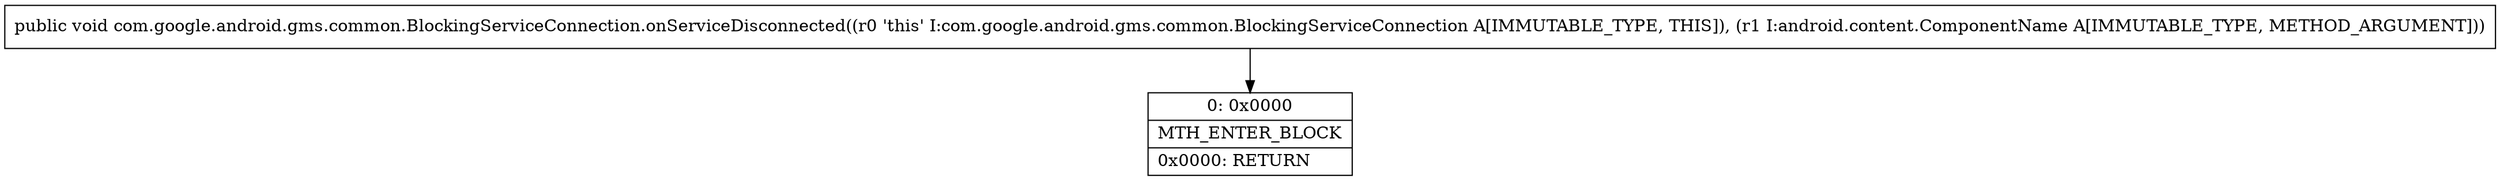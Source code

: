digraph "CFG forcom.google.android.gms.common.BlockingServiceConnection.onServiceDisconnected(Landroid\/content\/ComponentName;)V" {
Node_0 [shape=record,label="{0\:\ 0x0000|MTH_ENTER_BLOCK\l|0x0000: RETURN   \l}"];
MethodNode[shape=record,label="{public void com.google.android.gms.common.BlockingServiceConnection.onServiceDisconnected((r0 'this' I:com.google.android.gms.common.BlockingServiceConnection A[IMMUTABLE_TYPE, THIS]), (r1 I:android.content.ComponentName A[IMMUTABLE_TYPE, METHOD_ARGUMENT])) }"];
MethodNode -> Node_0;
}


